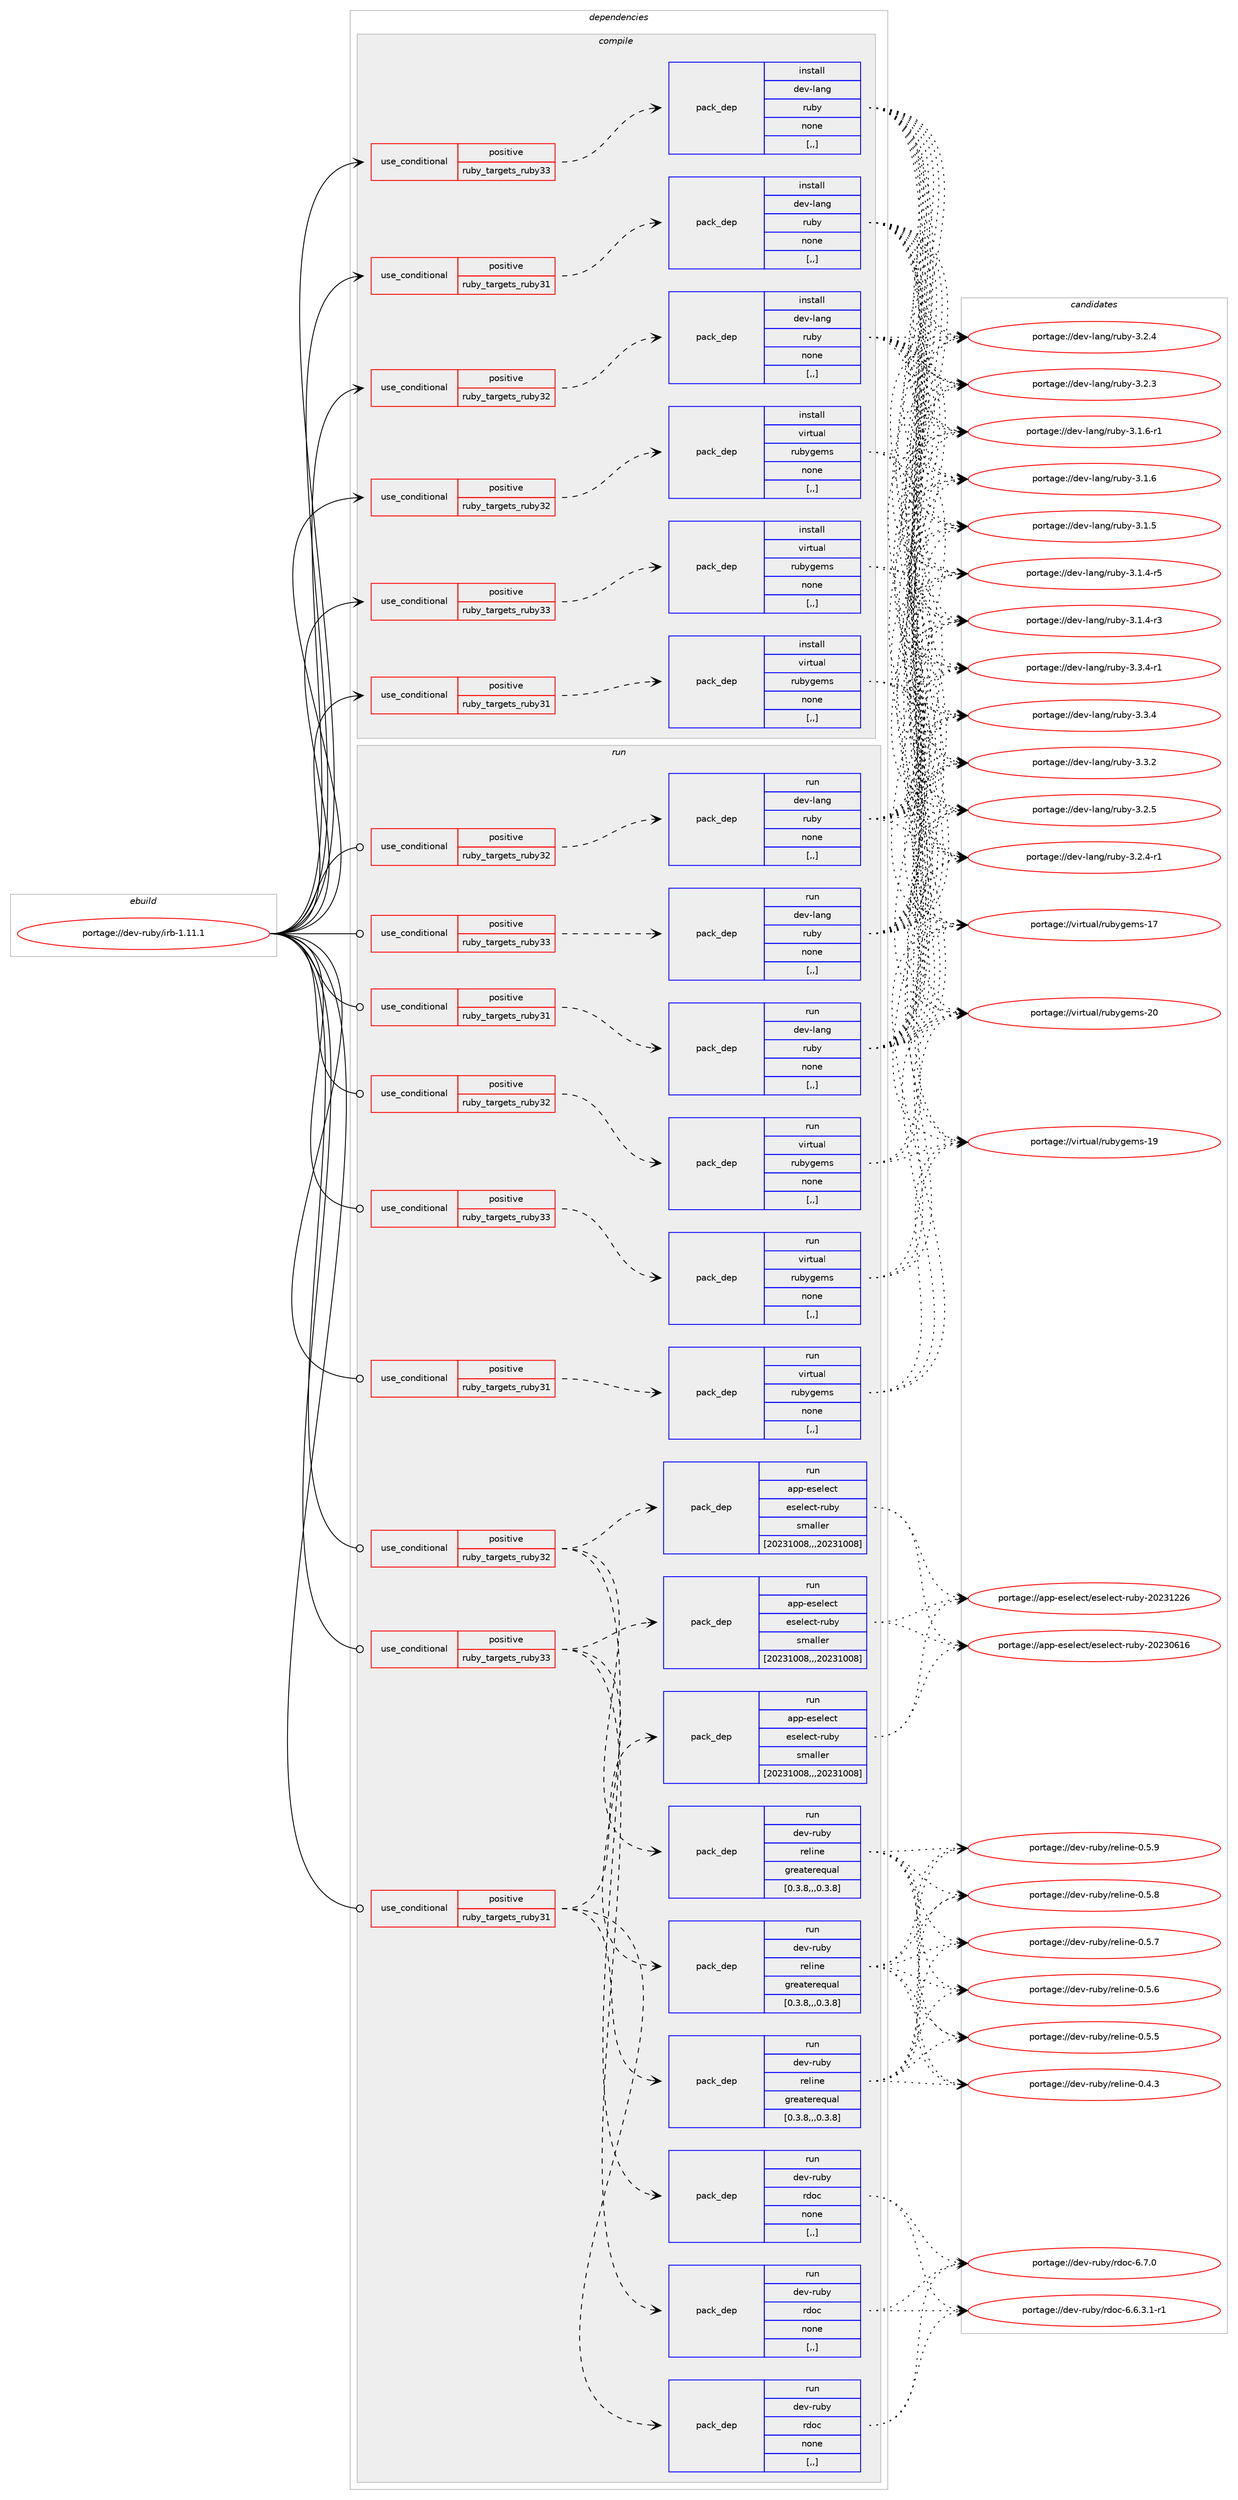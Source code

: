 digraph prolog {

# *************
# Graph options
# *************

newrank=true;
concentrate=true;
compound=true;
graph [rankdir=LR,fontname=Helvetica,fontsize=10,ranksep=1.5];#, ranksep=2.5, nodesep=0.2];
edge  [arrowhead=vee];
node  [fontname=Helvetica,fontsize=10];

# **********
# The ebuild
# **********

subgraph cluster_leftcol {
color=gray;
label=<<i>ebuild</i>>;
id [label="portage://dev-ruby/irb-1.11.1", color=red, width=4, href="../dev-ruby/irb-1.11.1.svg"];
}

# ****************
# The dependencies
# ****************

subgraph cluster_midcol {
color=gray;
label=<<i>dependencies</i>>;
subgraph cluster_compile {
fillcolor="#eeeeee";
style=filled;
label=<<i>compile</i>>;
subgraph cond49507 {
dependency187599 [label=<<TABLE BORDER="0" CELLBORDER="1" CELLSPACING="0" CELLPADDING="4"><TR><TD ROWSPAN="3" CELLPADDING="10">use_conditional</TD></TR><TR><TD>positive</TD></TR><TR><TD>ruby_targets_ruby31</TD></TR></TABLE>>, shape=none, color=red];
subgraph pack136763 {
dependency187600 [label=<<TABLE BORDER="0" CELLBORDER="1" CELLSPACING="0" CELLPADDING="4" WIDTH="220"><TR><TD ROWSPAN="6" CELLPADDING="30">pack_dep</TD></TR><TR><TD WIDTH="110">install</TD></TR><TR><TD>dev-lang</TD></TR><TR><TD>ruby</TD></TR><TR><TD>none</TD></TR><TR><TD>[,,]</TD></TR></TABLE>>, shape=none, color=blue];
}
dependency187599:e -> dependency187600:w [weight=20,style="dashed",arrowhead="vee"];
}
id:e -> dependency187599:w [weight=20,style="solid",arrowhead="vee"];
subgraph cond49508 {
dependency187601 [label=<<TABLE BORDER="0" CELLBORDER="1" CELLSPACING="0" CELLPADDING="4"><TR><TD ROWSPAN="3" CELLPADDING="10">use_conditional</TD></TR><TR><TD>positive</TD></TR><TR><TD>ruby_targets_ruby31</TD></TR></TABLE>>, shape=none, color=red];
subgraph pack136764 {
dependency187602 [label=<<TABLE BORDER="0" CELLBORDER="1" CELLSPACING="0" CELLPADDING="4" WIDTH="220"><TR><TD ROWSPAN="6" CELLPADDING="30">pack_dep</TD></TR><TR><TD WIDTH="110">install</TD></TR><TR><TD>virtual</TD></TR><TR><TD>rubygems</TD></TR><TR><TD>none</TD></TR><TR><TD>[,,]</TD></TR></TABLE>>, shape=none, color=blue];
}
dependency187601:e -> dependency187602:w [weight=20,style="dashed",arrowhead="vee"];
}
id:e -> dependency187601:w [weight=20,style="solid",arrowhead="vee"];
subgraph cond49509 {
dependency187603 [label=<<TABLE BORDER="0" CELLBORDER="1" CELLSPACING="0" CELLPADDING="4"><TR><TD ROWSPAN="3" CELLPADDING="10">use_conditional</TD></TR><TR><TD>positive</TD></TR><TR><TD>ruby_targets_ruby32</TD></TR></TABLE>>, shape=none, color=red];
subgraph pack136765 {
dependency187604 [label=<<TABLE BORDER="0" CELLBORDER="1" CELLSPACING="0" CELLPADDING="4" WIDTH="220"><TR><TD ROWSPAN="6" CELLPADDING="30">pack_dep</TD></TR><TR><TD WIDTH="110">install</TD></TR><TR><TD>dev-lang</TD></TR><TR><TD>ruby</TD></TR><TR><TD>none</TD></TR><TR><TD>[,,]</TD></TR></TABLE>>, shape=none, color=blue];
}
dependency187603:e -> dependency187604:w [weight=20,style="dashed",arrowhead="vee"];
}
id:e -> dependency187603:w [weight=20,style="solid",arrowhead="vee"];
subgraph cond49510 {
dependency187605 [label=<<TABLE BORDER="0" CELLBORDER="1" CELLSPACING="0" CELLPADDING="4"><TR><TD ROWSPAN="3" CELLPADDING="10">use_conditional</TD></TR><TR><TD>positive</TD></TR><TR><TD>ruby_targets_ruby32</TD></TR></TABLE>>, shape=none, color=red];
subgraph pack136766 {
dependency187606 [label=<<TABLE BORDER="0" CELLBORDER="1" CELLSPACING="0" CELLPADDING="4" WIDTH="220"><TR><TD ROWSPAN="6" CELLPADDING="30">pack_dep</TD></TR><TR><TD WIDTH="110">install</TD></TR><TR><TD>virtual</TD></TR><TR><TD>rubygems</TD></TR><TR><TD>none</TD></TR><TR><TD>[,,]</TD></TR></TABLE>>, shape=none, color=blue];
}
dependency187605:e -> dependency187606:w [weight=20,style="dashed",arrowhead="vee"];
}
id:e -> dependency187605:w [weight=20,style="solid",arrowhead="vee"];
subgraph cond49511 {
dependency187607 [label=<<TABLE BORDER="0" CELLBORDER="1" CELLSPACING="0" CELLPADDING="4"><TR><TD ROWSPAN="3" CELLPADDING="10">use_conditional</TD></TR><TR><TD>positive</TD></TR><TR><TD>ruby_targets_ruby33</TD></TR></TABLE>>, shape=none, color=red];
subgraph pack136767 {
dependency187608 [label=<<TABLE BORDER="0" CELLBORDER="1" CELLSPACING="0" CELLPADDING="4" WIDTH="220"><TR><TD ROWSPAN="6" CELLPADDING="30">pack_dep</TD></TR><TR><TD WIDTH="110">install</TD></TR><TR><TD>dev-lang</TD></TR><TR><TD>ruby</TD></TR><TR><TD>none</TD></TR><TR><TD>[,,]</TD></TR></TABLE>>, shape=none, color=blue];
}
dependency187607:e -> dependency187608:w [weight=20,style="dashed",arrowhead="vee"];
}
id:e -> dependency187607:w [weight=20,style="solid",arrowhead="vee"];
subgraph cond49512 {
dependency187609 [label=<<TABLE BORDER="0" CELLBORDER="1" CELLSPACING="0" CELLPADDING="4"><TR><TD ROWSPAN="3" CELLPADDING="10">use_conditional</TD></TR><TR><TD>positive</TD></TR><TR><TD>ruby_targets_ruby33</TD></TR></TABLE>>, shape=none, color=red];
subgraph pack136768 {
dependency187610 [label=<<TABLE BORDER="0" CELLBORDER="1" CELLSPACING="0" CELLPADDING="4" WIDTH="220"><TR><TD ROWSPAN="6" CELLPADDING="30">pack_dep</TD></TR><TR><TD WIDTH="110">install</TD></TR><TR><TD>virtual</TD></TR><TR><TD>rubygems</TD></TR><TR><TD>none</TD></TR><TR><TD>[,,]</TD></TR></TABLE>>, shape=none, color=blue];
}
dependency187609:e -> dependency187610:w [weight=20,style="dashed",arrowhead="vee"];
}
id:e -> dependency187609:w [weight=20,style="solid",arrowhead="vee"];
}
subgraph cluster_compileandrun {
fillcolor="#eeeeee";
style=filled;
label=<<i>compile and run</i>>;
}
subgraph cluster_run {
fillcolor="#eeeeee";
style=filled;
label=<<i>run</i>>;
subgraph cond49513 {
dependency187611 [label=<<TABLE BORDER="0" CELLBORDER="1" CELLSPACING="0" CELLPADDING="4"><TR><TD ROWSPAN="3" CELLPADDING="10">use_conditional</TD></TR><TR><TD>positive</TD></TR><TR><TD>ruby_targets_ruby31</TD></TR></TABLE>>, shape=none, color=red];
subgraph pack136769 {
dependency187612 [label=<<TABLE BORDER="0" CELLBORDER="1" CELLSPACING="0" CELLPADDING="4" WIDTH="220"><TR><TD ROWSPAN="6" CELLPADDING="30">pack_dep</TD></TR><TR><TD WIDTH="110">run</TD></TR><TR><TD>dev-lang</TD></TR><TR><TD>ruby</TD></TR><TR><TD>none</TD></TR><TR><TD>[,,]</TD></TR></TABLE>>, shape=none, color=blue];
}
dependency187611:e -> dependency187612:w [weight=20,style="dashed",arrowhead="vee"];
}
id:e -> dependency187611:w [weight=20,style="solid",arrowhead="odot"];
subgraph cond49514 {
dependency187613 [label=<<TABLE BORDER="0" CELLBORDER="1" CELLSPACING="0" CELLPADDING="4"><TR><TD ROWSPAN="3" CELLPADDING="10">use_conditional</TD></TR><TR><TD>positive</TD></TR><TR><TD>ruby_targets_ruby31</TD></TR></TABLE>>, shape=none, color=red];
subgraph pack136770 {
dependency187614 [label=<<TABLE BORDER="0" CELLBORDER="1" CELLSPACING="0" CELLPADDING="4" WIDTH="220"><TR><TD ROWSPAN="6" CELLPADDING="30">pack_dep</TD></TR><TR><TD WIDTH="110">run</TD></TR><TR><TD>dev-ruby</TD></TR><TR><TD>rdoc</TD></TR><TR><TD>none</TD></TR><TR><TD>[,,]</TD></TR></TABLE>>, shape=none, color=blue];
}
dependency187613:e -> dependency187614:w [weight=20,style="dashed",arrowhead="vee"];
subgraph pack136771 {
dependency187615 [label=<<TABLE BORDER="0" CELLBORDER="1" CELLSPACING="0" CELLPADDING="4" WIDTH="220"><TR><TD ROWSPAN="6" CELLPADDING="30">pack_dep</TD></TR><TR><TD WIDTH="110">run</TD></TR><TR><TD>dev-ruby</TD></TR><TR><TD>reline</TD></TR><TR><TD>greaterequal</TD></TR><TR><TD>[0.3.8,,,0.3.8]</TD></TR></TABLE>>, shape=none, color=blue];
}
dependency187613:e -> dependency187615:w [weight=20,style="dashed",arrowhead="vee"];
subgraph pack136772 {
dependency187616 [label=<<TABLE BORDER="0" CELLBORDER="1" CELLSPACING="0" CELLPADDING="4" WIDTH="220"><TR><TD ROWSPAN="6" CELLPADDING="30">pack_dep</TD></TR><TR><TD WIDTH="110">run</TD></TR><TR><TD>app-eselect</TD></TR><TR><TD>eselect-ruby</TD></TR><TR><TD>smaller</TD></TR><TR><TD>[20231008,,,20231008]</TD></TR></TABLE>>, shape=none, color=blue];
}
dependency187613:e -> dependency187616:w [weight=20,style="dashed",arrowhead="vee"];
}
id:e -> dependency187613:w [weight=20,style="solid",arrowhead="odot"];
subgraph cond49515 {
dependency187617 [label=<<TABLE BORDER="0" CELLBORDER="1" CELLSPACING="0" CELLPADDING="4"><TR><TD ROWSPAN="3" CELLPADDING="10">use_conditional</TD></TR><TR><TD>positive</TD></TR><TR><TD>ruby_targets_ruby31</TD></TR></TABLE>>, shape=none, color=red];
subgraph pack136773 {
dependency187618 [label=<<TABLE BORDER="0" CELLBORDER="1" CELLSPACING="0" CELLPADDING="4" WIDTH="220"><TR><TD ROWSPAN="6" CELLPADDING="30">pack_dep</TD></TR><TR><TD WIDTH="110">run</TD></TR><TR><TD>virtual</TD></TR><TR><TD>rubygems</TD></TR><TR><TD>none</TD></TR><TR><TD>[,,]</TD></TR></TABLE>>, shape=none, color=blue];
}
dependency187617:e -> dependency187618:w [weight=20,style="dashed",arrowhead="vee"];
}
id:e -> dependency187617:w [weight=20,style="solid",arrowhead="odot"];
subgraph cond49516 {
dependency187619 [label=<<TABLE BORDER="0" CELLBORDER="1" CELLSPACING="0" CELLPADDING="4"><TR><TD ROWSPAN="3" CELLPADDING="10">use_conditional</TD></TR><TR><TD>positive</TD></TR><TR><TD>ruby_targets_ruby32</TD></TR></TABLE>>, shape=none, color=red];
subgraph pack136774 {
dependency187620 [label=<<TABLE BORDER="0" CELLBORDER="1" CELLSPACING="0" CELLPADDING="4" WIDTH="220"><TR><TD ROWSPAN="6" CELLPADDING="30">pack_dep</TD></TR><TR><TD WIDTH="110">run</TD></TR><TR><TD>dev-lang</TD></TR><TR><TD>ruby</TD></TR><TR><TD>none</TD></TR><TR><TD>[,,]</TD></TR></TABLE>>, shape=none, color=blue];
}
dependency187619:e -> dependency187620:w [weight=20,style="dashed",arrowhead="vee"];
}
id:e -> dependency187619:w [weight=20,style="solid",arrowhead="odot"];
subgraph cond49517 {
dependency187621 [label=<<TABLE BORDER="0" CELLBORDER="1" CELLSPACING="0" CELLPADDING="4"><TR><TD ROWSPAN="3" CELLPADDING="10">use_conditional</TD></TR><TR><TD>positive</TD></TR><TR><TD>ruby_targets_ruby32</TD></TR></TABLE>>, shape=none, color=red];
subgraph pack136775 {
dependency187622 [label=<<TABLE BORDER="0" CELLBORDER="1" CELLSPACING="0" CELLPADDING="4" WIDTH="220"><TR><TD ROWSPAN="6" CELLPADDING="30">pack_dep</TD></TR><TR><TD WIDTH="110">run</TD></TR><TR><TD>dev-ruby</TD></TR><TR><TD>rdoc</TD></TR><TR><TD>none</TD></TR><TR><TD>[,,]</TD></TR></TABLE>>, shape=none, color=blue];
}
dependency187621:e -> dependency187622:w [weight=20,style="dashed",arrowhead="vee"];
subgraph pack136776 {
dependency187623 [label=<<TABLE BORDER="0" CELLBORDER="1" CELLSPACING="0" CELLPADDING="4" WIDTH="220"><TR><TD ROWSPAN="6" CELLPADDING="30">pack_dep</TD></TR><TR><TD WIDTH="110">run</TD></TR><TR><TD>dev-ruby</TD></TR><TR><TD>reline</TD></TR><TR><TD>greaterequal</TD></TR><TR><TD>[0.3.8,,,0.3.8]</TD></TR></TABLE>>, shape=none, color=blue];
}
dependency187621:e -> dependency187623:w [weight=20,style="dashed",arrowhead="vee"];
subgraph pack136777 {
dependency187624 [label=<<TABLE BORDER="0" CELLBORDER="1" CELLSPACING="0" CELLPADDING="4" WIDTH="220"><TR><TD ROWSPAN="6" CELLPADDING="30">pack_dep</TD></TR><TR><TD WIDTH="110">run</TD></TR><TR><TD>app-eselect</TD></TR><TR><TD>eselect-ruby</TD></TR><TR><TD>smaller</TD></TR><TR><TD>[20231008,,,20231008]</TD></TR></TABLE>>, shape=none, color=blue];
}
dependency187621:e -> dependency187624:w [weight=20,style="dashed",arrowhead="vee"];
}
id:e -> dependency187621:w [weight=20,style="solid",arrowhead="odot"];
subgraph cond49518 {
dependency187625 [label=<<TABLE BORDER="0" CELLBORDER="1" CELLSPACING="0" CELLPADDING="4"><TR><TD ROWSPAN="3" CELLPADDING="10">use_conditional</TD></TR><TR><TD>positive</TD></TR><TR><TD>ruby_targets_ruby32</TD></TR></TABLE>>, shape=none, color=red];
subgraph pack136778 {
dependency187626 [label=<<TABLE BORDER="0" CELLBORDER="1" CELLSPACING="0" CELLPADDING="4" WIDTH="220"><TR><TD ROWSPAN="6" CELLPADDING="30">pack_dep</TD></TR><TR><TD WIDTH="110">run</TD></TR><TR><TD>virtual</TD></TR><TR><TD>rubygems</TD></TR><TR><TD>none</TD></TR><TR><TD>[,,]</TD></TR></TABLE>>, shape=none, color=blue];
}
dependency187625:e -> dependency187626:w [weight=20,style="dashed",arrowhead="vee"];
}
id:e -> dependency187625:w [weight=20,style="solid",arrowhead="odot"];
subgraph cond49519 {
dependency187627 [label=<<TABLE BORDER="0" CELLBORDER="1" CELLSPACING="0" CELLPADDING="4"><TR><TD ROWSPAN="3" CELLPADDING="10">use_conditional</TD></TR><TR><TD>positive</TD></TR><TR><TD>ruby_targets_ruby33</TD></TR></TABLE>>, shape=none, color=red];
subgraph pack136779 {
dependency187628 [label=<<TABLE BORDER="0" CELLBORDER="1" CELLSPACING="0" CELLPADDING="4" WIDTH="220"><TR><TD ROWSPAN="6" CELLPADDING="30">pack_dep</TD></TR><TR><TD WIDTH="110">run</TD></TR><TR><TD>dev-lang</TD></TR><TR><TD>ruby</TD></TR><TR><TD>none</TD></TR><TR><TD>[,,]</TD></TR></TABLE>>, shape=none, color=blue];
}
dependency187627:e -> dependency187628:w [weight=20,style="dashed",arrowhead="vee"];
}
id:e -> dependency187627:w [weight=20,style="solid",arrowhead="odot"];
subgraph cond49520 {
dependency187629 [label=<<TABLE BORDER="0" CELLBORDER="1" CELLSPACING="0" CELLPADDING="4"><TR><TD ROWSPAN="3" CELLPADDING="10">use_conditional</TD></TR><TR><TD>positive</TD></TR><TR><TD>ruby_targets_ruby33</TD></TR></TABLE>>, shape=none, color=red];
subgraph pack136780 {
dependency187630 [label=<<TABLE BORDER="0" CELLBORDER="1" CELLSPACING="0" CELLPADDING="4" WIDTH="220"><TR><TD ROWSPAN="6" CELLPADDING="30">pack_dep</TD></TR><TR><TD WIDTH="110">run</TD></TR><TR><TD>dev-ruby</TD></TR><TR><TD>rdoc</TD></TR><TR><TD>none</TD></TR><TR><TD>[,,]</TD></TR></TABLE>>, shape=none, color=blue];
}
dependency187629:e -> dependency187630:w [weight=20,style="dashed",arrowhead="vee"];
subgraph pack136781 {
dependency187631 [label=<<TABLE BORDER="0" CELLBORDER="1" CELLSPACING="0" CELLPADDING="4" WIDTH="220"><TR><TD ROWSPAN="6" CELLPADDING="30">pack_dep</TD></TR><TR><TD WIDTH="110">run</TD></TR><TR><TD>dev-ruby</TD></TR><TR><TD>reline</TD></TR><TR><TD>greaterequal</TD></TR><TR><TD>[0.3.8,,,0.3.8]</TD></TR></TABLE>>, shape=none, color=blue];
}
dependency187629:e -> dependency187631:w [weight=20,style="dashed",arrowhead="vee"];
subgraph pack136782 {
dependency187632 [label=<<TABLE BORDER="0" CELLBORDER="1" CELLSPACING="0" CELLPADDING="4" WIDTH="220"><TR><TD ROWSPAN="6" CELLPADDING="30">pack_dep</TD></TR><TR><TD WIDTH="110">run</TD></TR><TR><TD>app-eselect</TD></TR><TR><TD>eselect-ruby</TD></TR><TR><TD>smaller</TD></TR><TR><TD>[20231008,,,20231008]</TD></TR></TABLE>>, shape=none, color=blue];
}
dependency187629:e -> dependency187632:w [weight=20,style="dashed",arrowhead="vee"];
}
id:e -> dependency187629:w [weight=20,style="solid",arrowhead="odot"];
subgraph cond49521 {
dependency187633 [label=<<TABLE BORDER="0" CELLBORDER="1" CELLSPACING="0" CELLPADDING="4"><TR><TD ROWSPAN="3" CELLPADDING="10">use_conditional</TD></TR><TR><TD>positive</TD></TR><TR><TD>ruby_targets_ruby33</TD></TR></TABLE>>, shape=none, color=red];
subgraph pack136783 {
dependency187634 [label=<<TABLE BORDER="0" CELLBORDER="1" CELLSPACING="0" CELLPADDING="4" WIDTH="220"><TR><TD ROWSPAN="6" CELLPADDING="30">pack_dep</TD></TR><TR><TD WIDTH="110">run</TD></TR><TR><TD>virtual</TD></TR><TR><TD>rubygems</TD></TR><TR><TD>none</TD></TR><TR><TD>[,,]</TD></TR></TABLE>>, shape=none, color=blue];
}
dependency187633:e -> dependency187634:w [weight=20,style="dashed",arrowhead="vee"];
}
id:e -> dependency187633:w [weight=20,style="solid",arrowhead="odot"];
}
}

# **************
# The candidates
# **************

subgraph cluster_choices {
rank=same;
color=gray;
label=<<i>candidates</i>>;

subgraph choice136763 {
color=black;
nodesep=1;
choice100101118451089711010347114117981214551465146524511449 [label="portage://dev-lang/ruby-3.3.4-r1", color=red, width=4,href="../dev-lang/ruby-3.3.4-r1.svg"];
choice10010111845108971101034711411798121455146514652 [label="portage://dev-lang/ruby-3.3.4", color=red, width=4,href="../dev-lang/ruby-3.3.4.svg"];
choice10010111845108971101034711411798121455146514650 [label="portage://dev-lang/ruby-3.3.2", color=red, width=4,href="../dev-lang/ruby-3.3.2.svg"];
choice10010111845108971101034711411798121455146504653 [label="portage://dev-lang/ruby-3.2.5", color=red, width=4,href="../dev-lang/ruby-3.2.5.svg"];
choice100101118451089711010347114117981214551465046524511449 [label="portage://dev-lang/ruby-3.2.4-r1", color=red, width=4,href="../dev-lang/ruby-3.2.4-r1.svg"];
choice10010111845108971101034711411798121455146504652 [label="portage://dev-lang/ruby-3.2.4", color=red, width=4,href="../dev-lang/ruby-3.2.4.svg"];
choice10010111845108971101034711411798121455146504651 [label="portage://dev-lang/ruby-3.2.3", color=red, width=4,href="../dev-lang/ruby-3.2.3.svg"];
choice100101118451089711010347114117981214551464946544511449 [label="portage://dev-lang/ruby-3.1.6-r1", color=red, width=4,href="../dev-lang/ruby-3.1.6-r1.svg"];
choice10010111845108971101034711411798121455146494654 [label="portage://dev-lang/ruby-3.1.6", color=red, width=4,href="../dev-lang/ruby-3.1.6.svg"];
choice10010111845108971101034711411798121455146494653 [label="portage://dev-lang/ruby-3.1.5", color=red, width=4,href="../dev-lang/ruby-3.1.5.svg"];
choice100101118451089711010347114117981214551464946524511453 [label="portage://dev-lang/ruby-3.1.4-r5", color=red, width=4,href="../dev-lang/ruby-3.1.4-r5.svg"];
choice100101118451089711010347114117981214551464946524511451 [label="portage://dev-lang/ruby-3.1.4-r3", color=red, width=4,href="../dev-lang/ruby-3.1.4-r3.svg"];
dependency187600:e -> choice100101118451089711010347114117981214551465146524511449:w [style=dotted,weight="100"];
dependency187600:e -> choice10010111845108971101034711411798121455146514652:w [style=dotted,weight="100"];
dependency187600:e -> choice10010111845108971101034711411798121455146514650:w [style=dotted,weight="100"];
dependency187600:e -> choice10010111845108971101034711411798121455146504653:w [style=dotted,weight="100"];
dependency187600:e -> choice100101118451089711010347114117981214551465046524511449:w [style=dotted,weight="100"];
dependency187600:e -> choice10010111845108971101034711411798121455146504652:w [style=dotted,weight="100"];
dependency187600:e -> choice10010111845108971101034711411798121455146504651:w [style=dotted,weight="100"];
dependency187600:e -> choice100101118451089711010347114117981214551464946544511449:w [style=dotted,weight="100"];
dependency187600:e -> choice10010111845108971101034711411798121455146494654:w [style=dotted,weight="100"];
dependency187600:e -> choice10010111845108971101034711411798121455146494653:w [style=dotted,weight="100"];
dependency187600:e -> choice100101118451089711010347114117981214551464946524511453:w [style=dotted,weight="100"];
dependency187600:e -> choice100101118451089711010347114117981214551464946524511451:w [style=dotted,weight="100"];
}
subgraph choice136764 {
color=black;
nodesep=1;
choice118105114116117971084711411798121103101109115455048 [label="portage://virtual/rubygems-20", color=red, width=4,href="../virtual/rubygems-20.svg"];
choice118105114116117971084711411798121103101109115454957 [label="portage://virtual/rubygems-19", color=red, width=4,href="../virtual/rubygems-19.svg"];
choice118105114116117971084711411798121103101109115454955 [label="portage://virtual/rubygems-17", color=red, width=4,href="../virtual/rubygems-17.svg"];
dependency187602:e -> choice118105114116117971084711411798121103101109115455048:w [style=dotted,weight="100"];
dependency187602:e -> choice118105114116117971084711411798121103101109115454957:w [style=dotted,weight="100"];
dependency187602:e -> choice118105114116117971084711411798121103101109115454955:w [style=dotted,weight="100"];
}
subgraph choice136765 {
color=black;
nodesep=1;
choice100101118451089711010347114117981214551465146524511449 [label="portage://dev-lang/ruby-3.3.4-r1", color=red, width=4,href="../dev-lang/ruby-3.3.4-r1.svg"];
choice10010111845108971101034711411798121455146514652 [label="portage://dev-lang/ruby-3.3.4", color=red, width=4,href="../dev-lang/ruby-3.3.4.svg"];
choice10010111845108971101034711411798121455146514650 [label="portage://dev-lang/ruby-3.3.2", color=red, width=4,href="../dev-lang/ruby-3.3.2.svg"];
choice10010111845108971101034711411798121455146504653 [label="portage://dev-lang/ruby-3.2.5", color=red, width=4,href="../dev-lang/ruby-3.2.5.svg"];
choice100101118451089711010347114117981214551465046524511449 [label="portage://dev-lang/ruby-3.2.4-r1", color=red, width=4,href="../dev-lang/ruby-3.2.4-r1.svg"];
choice10010111845108971101034711411798121455146504652 [label="portage://dev-lang/ruby-3.2.4", color=red, width=4,href="../dev-lang/ruby-3.2.4.svg"];
choice10010111845108971101034711411798121455146504651 [label="portage://dev-lang/ruby-3.2.3", color=red, width=4,href="../dev-lang/ruby-3.2.3.svg"];
choice100101118451089711010347114117981214551464946544511449 [label="portage://dev-lang/ruby-3.1.6-r1", color=red, width=4,href="../dev-lang/ruby-3.1.6-r1.svg"];
choice10010111845108971101034711411798121455146494654 [label="portage://dev-lang/ruby-3.1.6", color=red, width=4,href="../dev-lang/ruby-3.1.6.svg"];
choice10010111845108971101034711411798121455146494653 [label="portage://dev-lang/ruby-3.1.5", color=red, width=4,href="../dev-lang/ruby-3.1.5.svg"];
choice100101118451089711010347114117981214551464946524511453 [label="portage://dev-lang/ruby-3.1.4-r5", color=red, width=4,href="../dev-lang/ruby-3.1.4-r5.svg"];
choice100101118451089711010347114117981214551464946524511451 [label="portage://dev-lang/ruby-3.1.4-r3", color=red, width=4,href="../dev-lang/ruby-3.1.4-r3.svg"];
dependency187604:e -> choice100101118451089711010347114117981214551465146524511449:w [style=dotted,weight="100"];
dependency187604:e -> choice10010111845108971101034711411798121455146514652:w [style=dotted,weight="100"];
dependency187604:e -> choice10010111845108971101034711411798121455146514650:w [style=dotted,weight="100"];
dependency187604:e -> choice10010111845108971101034711411798121455146504653:w [style=dotted,weight="100"];
dependency187604:e -> choice100101118451089711010347114117981214551465046524511449:w [style=dotted,weight="100"];
dependency187604:e -> choice10010111845108971101034711411798121455146504652:w [style=dotted,weight="100"];
dependency187604:e -> choice10010111845108971101034711411798121455146504651:w [style=dotted,weight="100"];
dependency187604:e -> choice100101118451089711010347114117981214551464946544511449:w [style=dotted,weight="100"];
dependency187604:e -> choice10010111845108971101034711411798121455146494654:w [style=dotted,weight="100"];
dependency187604:e -> choice10010111845108971101034711411798121455146494653:w [style=dotted,weight="100"];
dependency187604:e -> choice100101118451089711010347114117981214551464946524511453:w [style=dotted,weight="100"];
dependency187604:e -> choice100101118451089711010347114117981214551464946524511451:w [style=dotted,weight="100"];
}
subgraph choice136766 {
color=black;
nodesep=1;
choice118105114116117971084711411798121103101109115455048 [label="portage://virtual/rubygems-20", color=red, width=4,href="../virtual/rubygems-20.svg"];
choice118105114116117971084711411798121103101109115454957 [label="portage://virtual/rubygems-19", color=red, width=4,href="../virtual/rubygems-19.svg"];
choice118105114116117971084711411798121103101109115454955 [label="portage://virtual/rubygems-17", color=red, width=4,href="../virtual/rubygems-17.svg"];
dependency187606:e -> choice118105114116117971084711411798121103101109115455048:w [style=dotted,weight="100"];
dependency187606:e -> choice118105114116117971084711411798121103101109115454957:w [style=dotted,weight="100"];
dependency187606:e -> choice118105114116117971084711411798121103101109115454955:w [style=dotted,weight="100"];
}
subgraph choice136767 {
color=black;
nodesep=1;
choice100101118451089711010347114117981214551465146524511449 [label="portage://dev-lang/ruby-3.3.4-r1", color=red, width=4,href="../dev-lang/ruby-3.3.4-r1.svg"];
choice10010111845108971101034711411798121455146514652 [label="portage://dev-lang/ruby-3.3.4", color=red, width=4,href="../dev-lang/ruby-3.3.4.svg"];
choice10010111845108971101034711411798121455146514650 [label="portage://dev-lang/ruby-3.3.2", color=red, width=4,href="../dev-lang/ruby-3.3.2.svg"];
choice10010111845108971101034711411798121455146504653 [label="portage://dev-lang/ruby-3.2.5", color=red, width=4,href="../dev-lang/ruby-3.2.5.svg"];
choice100101118451089711010347114117981214551465046524511449 [label="portage://dev-lang/ruby-3.2.4-r1", color=red, width=4,href="../dev-lang/ruby-3.2.4-r1.svg"];
choice10010111845108971101034711411798121455146504652 [label="portage://dev-lang/ruby-3.2.4", color=red, width=4,href="../dev-lang/ruby-3.2.4.svg"];
choice10010111845108971101034711411798121455146504651 [label="portage://dev-lang/ruby-3.2.3", color=red, width=4,href="../dev-lang/ruby-3.2.3.svg"];
choice100101118451089711010347114117981214551464946544511449 [label="portage://dev-lang/ruby-3.1.6-r1", color=red, width=4,href="../dev-lang/ruby-3.1.6-r1.svg"];
choice10010111845108971101034711411798121455146494654 [label="portage://dev-lang/ruby-3.1.6", color=red, width=4,href="../dev-lang/ruby-3.1.6.svg"];
choice10010111845108971101034711411798121455146494653 [label="portage://dev-lang/ruby-3.1.5", color=red, width=4,href="../dev-lang/ruby-3.1.5.svg"];
choice100101118451089711010347114117981214551464946524511453 [label="portage://dev-lang/ruby-3.1.4-r5", color=red, width=4,href="../dev-lang/ruby-3.1.4-r5.svg"];
choice100101118451089711010347114117981214551464946524511451 [label="portage://dev-lang/ruby-3.1.4-r3", color=red, width=4,href="../dev-lang/ruby-3.1.4-r3.svg"];
dependency187608:e -> choice100101118451089711010347114117981214551465146524511449:w [style=dotted,weight="100"];
dependency187608:e -> choice10010111845108971101034711411798121455146514652:w [style=dotted,weight="100"];
dependency187608:e -> choice10010111845108971101034711411798121455146514650:w [style=dotted,weight="100"];
dependency187608:e -> choice10010111845108971101034711411798121455146504653:w [style=dotted,weight="100"];
dependency187608:e -> choice100101118451089711010347114117981214551465046524511449:w [style=dotted,weight="100"];
dependency187608:e -> choice10010111845108971101034711411798121455146504652:w [style=dotted,weight="100"];
dependency187608:e -> choice10010111845108971101034711411798121455146504651:w [style=dotted,weight="100"];
dependency187608:e -> choice100101118451089711010347114117981214551464946544511449:w [style=dotted,weight="100"];
dependency187608:e -> choice10010111845108971101034711411798121455146494654:w [style=dotted,weight="100"];
dependency187608:e -> choice10010111845108971101034711411798121455146494653:w [style=dotted,weight="100"];
dependency187608:e -> choice100101118451089711010347114117981214551464946524511453:w [style=dotted,weight="100"];
dependency187608:e -> choice100101118451089711010347114117981214551464946524511451:w [style=dotted,weight="100"];
}
subgraph choice136768 {
color=black;
nodesep=1;
choice118105114116117971084711411798121103101109115455048 [label="portage://virtual/rubygems-20", color=red, width=4,href="../virtual/rubygems-20.svg"];
choice118105114116117971084711411798121103101109115454957 [label="portage://virtual/rubygems-19", color=red, width=4,href="../virtual/rubygems-19.svg"];
choice118105114116117971084711411798121103101109115454955 [label="portage://virtual/rubygems-17", color=red, width=4,href="../virtual/rubygems-17.svg"];
dependency187610:e -> choice118105114116117971084711411798121103101109115455048:w [style=dotted,weight="100"];
dependency187610:e -> choice118105114116117971084711411798121103101109115454957:w [style=dotted,weight="100"];
dependency187610:e -> choice118105114116117971084711411798121103101109115454955:w [style=dotted,weight="100"];
}
subgraph choice136769 {
color=black;
nodesep=1;
choice100101118451089711010347114117981214551465146524511449 [label="portage://dev-lang/ruby-3.3.4-r1", color=red, width=4,href="../dev-lang/ruby-3.3.4-r1.svg"];
choice10010111845108971101034711411798121455146514652 [label="portage://dev-lang/ruby-3.3.4", color=red, width=4,href="../dev-lang/ruby-3.3.4.svg"];
choice10010111845108971101034711411798121455146514650 [label="portage://dev-lang/ruby-3.3.2", color=red, width=4,href="../dev-lang/ruby-3.3.2.svg"];
choice10010111845108971101034711411798121455146504653 [label="portage://dev-lang/ruby-3.2.5", color=red, width=4,href="../dev-lang/ruby-3.2.5.svg"];
choice100101118451089711010347114117981214551465046524511449 [label="portage://dev-lang/ruby-3.2.4-r1", color=red, width=4,href="../dev-lang/ruby-3.2.4-r1.svg"];
choice10010111845108971101034711411798121455146504652 [label="portage://dev-lang/ruby-3.2.4", color=red, width=4,href="../dev-lang/ruby-3.2.4.svg"];
choice10010111845108971101034711411798121455146504651 [label="portage://dev-lang/ruby-3.2.3", color=red, width=4,href="../dev-lang/ruby-3.2.3.svg"];
choice100101118451089711010347114117981214551464946544511449 [label="portage://dev-lang/ruby-3.1.6-r1", color=red, width=4,href="../dev-lang/ruby-3.1.6-r1.svg"];
choice10010111845108971101034711411798121455146494654 [label="portage://dev-lang/ruby-3.1.6", color=red, width=4,href="../dev-lang/ruby-3.1.6.svg"];
choice10010111845108971101034711411798121455146494653 [label="portage://dev-lang/ruby-3.1.5", color=red, width=4,href="../dev-lang/ruby-3.1.5.svg"];
choice100101118451089711010347114117981214551464946524511453 [label="portage://dev-lang/ruby-3.1.4-r5", color=red, width=4,href="../dev-lang/ruby-3.1.4-r5.svg"];
choice100101118451089711010347114117981214551464946524511451 [label="portage://dev-lang/ruby-3.1.4-r3", color=red, width=4,href="../dev-lang/ruby-3.1.4-r3.svg"];
dependency187612:e -> choice100101118451089711010347114117981214551465146524511449:w [style=dotted,weight="100"];
dependency187612:e -> choice10010111845108971101034711411798121455146514652:w [style=dotted,weight="100"];
dependency187612:e -> choice10010111845108971101034711411798121455146514650:w [style=dotted,weight="100"];
dependency187612:e -> choice10010111845108971101034711411798121455146504653:w [style=dotted,weight="100"];
dependency187612:e -> choice100101118451089711010347114117981214551465046524511449:w [style=dotted,weight="100"];
dependency187612:e -> choice10010111845108971101034711411798121455146504652:w [style=dotted,weight="100"];
dependency187612:e -> choice10010111845108971101034711411798121455146504651:w [style=dotted,weight="100"];
dependency187612:e -> choice100101118451089711010347114117981214551464946544511449:w [style=dotted,weight="100"];
dependency187612:e -> choice10010111845108971101034711411798121455146494654:w [style=dotted,weight="100"];
dependency187612:e -> choice10010111845108971101034711411798121455146494653:w [style=dotted,weight="100"];
dependency187612:e -> choice100101118451089711010347114117981214551464946524511453:w [style=dotted,weight="100"];
dependency187612:e -> choice100101118451089711010347114117981214551464946524511451:w [style=dotted,weight="100"];
}
subgraph choice136770 {
color=black;
nodesep=1;
choice10010111845114117981214711410011199455446554648 [label="portage://dev-ruby/rdoc-6.7.0", color=red, width=4,href="../dev-ruby/rdoc-6.7.0.svg"];
choice1001011184511411798121471141001119945544654465146494511449 [label="portage://dev-ruby/rdoc-6.6.3.1-r1", color=red, width=4,href="../dev-ruby/rdoc-6.6.3.1-r1.svg"];
dependency187614:e -> choice10010111845114117981214711410011199455446554648:w [style=dotted,weight="100"];
dependency187614:e -> choice1001011184511411798121471141001119945544654465146494511449:w [style=dotted,weight="100"];
}
subgraph choice136771 {
color=black;
nodesep=1;
choice100101118451141179812147114101108105110101454846534657 [label="portage://dev-ruby/reline-0.5.9", color=red, width=4,href="../dev-ruby/reline-0.5.9.svg"];
choice100101118451141179812147114101108105110101454846534656 [label="portage://dev-ruby/reline-0.5.8", color=red, width=4,href="../dev-ruby/reline-0.5.8.svg"];
choice100101118451141179812147114101108105110101454846534655 [label="portage://dev-ruby/reline-0.5.7", color=red, width=4,href="../dev-ruby/reline-0.5.7.svg"];
choice100101118451141179812147114101108105110101454846534654 [label="portage://dev-ruby/reline-0.5.6", color=red, width=4,href="../dev-ruby/reline-0.5.6.svg"];
choice100101118451141179812147114101108105110101454846534653 [label="portage://dev-ruby/reline-0.5.5", color=red, width=4,href="../dev-ruby/reline-0.5.5.svg"];
choice100101118451141179812147114101108105110101454846524651 [label="portage://dev-ruby/reline-0.4.3", color=red, width=4,href="../dev-ruby/reline-0.4.3.svg"];
dependency187615:e -> choice100101118451141179812147114101108105110101454846534657:w [style=dotted,weight="100"];
dependency187615:e -> choice100101118451141179812147114101108105110101454846534656:w [style=dotted,weight="100"];
dependency187615:e -> choice100101118451141179812147114101108105110101454846534655:w [style=dotted,weight="100"];
dependency187615:e -> choice100101118451141179812147114101108105110101454846534654:w [style=dotted,weight="100"];
dependency187615:e -> choice100101118451141179812147114101108105110101454846534653:w [style=dotted,weight="100"];
dependency187615:e -> choice100101118451141179812147114101108105110101454846524651:w [style=dotted,weight="100"];
}
subgraph choice136772 {
color=black;
nodesep=1;
choice97112112451011151011081019911647101115101108101991164511411798121455048505149505054 [label="portage://app-eselect/eselect-ruby-20231226", color=red, width=4,href="../app-eselect/eselect-ruby-20231226.svg"];
choice97112112451011151011081019911647101115101108101991164511411798121455048505148544954 [label="portage://app-eselect/eselect-ruby-20230616", color=red, width=4,href="../app-eselect/eselect-ruby-20230616.svg"];
dependency187616:e -> choice97112112451011151011081019911647101115101108101991164511411798121455048505149505054:w [style=dotted,weight="100"];
dependency187616:e -> choice97112112451011151011081019911647101115101108101991164511411798121455048505148544954:w [style=dotted,weight="100"];
}
subgraph choice136773 {
color=black;
nodesep=1;
choice118105114116117971084711411798121103101109115455048 [label="portage://virtual/rubygems-20", color=red, width=4,href="../virtual/rubygems-20.svg"];
choice118105114116117971084711411798121103101109115454957 [label="portage://virtual/rubygems-19", color=red, width=4,href="../virtual/rubygems-19.svg"];
choice118105114116117971084711411798121103101109115454955 [label="portage://virtual/rubygems-17", color=red, width=4,href="../virtual/rubygems-17.svg"];
dependency187618:e -> choice118105114116117971084711411798121103101109115455048:w [style=dotted,weight="100"];
dependency187618:e -> choice118105114116117971084711411798121103101109115454957:w [style=dotted,weight="100"];
dependency187618:e -> choice118105114116117971084711411798121103101109115454955:w [style=dotted,weight="100"];
}
subgraph choice136774 {
color=black;
nodesep=1;
choice100101118451089711010347114117981214551465146524511449 [label="portage://dev-lang/ruby-3.3.4-r1", color=red, width=4,href="../dev-lang/ruby-3.3.4-r1.svg"];
choice10010111845108971101034711411798121455146514652 [label="portage://dev-lang/ruby-3.3.4", color=red, width=4,href="../dev-lang/ruby-3.3.4.svg"];
choice10010111845108971101034711411798121455146514650 [label="portage://dev-lang/ruby-3.3.2", color=red, width=4,href="../dev-lang/ruby-3.3.2.svg"];
choice10010111845108971101034711411798121455146504653 [label="portage://dev-lang/ruby-3.2.5", color=red, width=4,href="../dev-lang/ruby-3.2.5.svg"];
choice100101118451089711010347114117981214551465046524511449 [label="portage://dev-lang/ruby-3.2.4-r1", color=red, width=4,href="../dev-lang/ruby-3.2.4-r1.svg"];
choice10010111845108971101034711411798121455146504652 [label="portage://dev-lang/ruby-3.2.4", color=red, width=4,href="../dev-lang/ruby-3.2.4.svg"];
choice10010111845108971101034711411798121455146504651 [label="portage://dev-lang/ruby-3.2.3", color=red, width=4,href="../dev-lang/ruby-3.2.3.svg"];
choice100101118451089711010347114117981214551464946544511449 [label="portage://dev-lang/ruby-3.1.6-r1", color=red, width=4,href="../dev-lang/ruby-3.1.6-r1.svg"];
choice10010111845108971101034711411798121455146494654 [label="portage://dev-lang/ruby-3.1.6", color=red, width=4,href="../dev-lang/ruby-3.1.6.svg"];
choice10010111845108971101034711411798121455146494653 [label="portage://dev-lang/ruby-3.1.5", color=red, width=4,href="../dev-lang/ruby-3.1.5.svg"];
choice100101118451089711010347114117981214551464946524511453 [label="portage://dev-lang/ruby-3.1.4-r5", color=red, width=4,href="../dev-lang/ruby-3.1.4-r5.svg"];
choice100101118451089711010347114117981214551464946524511451 [label="portage://dev-lang/ruby-3.1.4-r3", color=red, width=4,href="../dev-lang/ruby-3.1.4-r3.svg"];
dependency187620:e -> choice100101118451089711010347114117981214551465146524511449:w [style=dotted,weight="100"];
dependency187620:e -> choice10010111845108971101034711411798121455146514652:w [style=dotted,weight="100"];
dependency187620:e -> choice10010111845108971101034711411798121455146514650:w [style=dotted,weight="100"];
dependency187620:e -> choice10010111845108971101034711411798121455146504653:w [style=dotted,weight="100"];
dependency187620:e -> choice100101118451089711010347114117981214551465046524511449:w [style=dotted,weight="100"];
dependency187620:e -> choice10010111845108971101034711411798121455146504652:w [style=dotted,weight="100"];
dependency187620:e -> choice10010111845108971101034711411798121455146504651:w [style=dotted,weight="100"];
dependency187620:e -> choice100101118451089711010347114117981214551464946544511449:w [style=dotted,weight="100"];
dependency187620:e -> choice10010111845108971101034711411798121455146494654:w [style=dotted,weight="100"];
dependency187620:e -> choice10010111845108971101034711411798121455146494653:w [style=dotted,weight="100"];
dependency187620:e -> choice100101118451089711010347114117981214551464946524511453:w [style=dotted,weight="100"];
dependency187620:e -> choice100101118451089711010347114117981214551464946524511451:w [style=dotted,weight="100"];
}
subgraph choice136775 {
color=black;
nodesep=1;
choice10010111845114117981214711410011199455446554648 [label="portage://dev-ruby/rdoc-6.7.0", color=red, width=4,href="../dev-ruby/rdoc-6.7.0.svg"];
choice1001011184511411798121471141001119945544654465146494511449 [label="portage://dev-ruby/rdoc-6.6.3.1-r1", color=red, width=4,href="../dev-ruby/rdoc-6.6.3.1-r1.svg"];
dependency187622:e -> choice10010111845114117981214711410011199455446554648:w [style=dotted,weight="100"];
dependency187622:e -> choice1001011184511411798121471141001119945544654465146494511449:w [style=dotted,weight="100"];
}
subgraph choice136776 {
color=black;
nodesep=1;
choice100101118451141179812147114101108105110101454846534657 [label="portage://dev-ruby/reline-0.5.9", color=red, width=4,href="../dev-ruby/reline-0.5.9.svg"];
choice100101118451141179812147114101108105110101454846534656 [label="portage://dev-ruby/reline-0.5.8", color=red, width=4,href="../dev-ruby/reline-0.5.8.svg"];
choice100101118451141179812147114101108105110101454846534655 [label="portage://dev-ruby/reline-0.5.7", color=red, width=4,href="../dev-ruby/reline-0.5.7.svg"];
choice100101118451141179812147114101108105110101454846534654 [label="portage://dev-ruby/reline-0.5.6", color=red, width=4,href="../dev-ruby/reline-0.5.6.svg"];
choice100101118451141179812147114101108105110101454846534653 [label="portage://dev-ruby/reline-0.5.5", color=red, width=4,href="../dev-ruby/reline-0.5.5.svg"];
choice100101118451141179812147114101108105110101454846524651 [label="portage://dev-ruby/reline-0.4.3", color=red, width=4,href="../dev-ruby/reline-0.4.3.svg"];
dependency187623:e -> choice100101118451141179812147114101108105110101454846534657:w [style=dotted,weight="100"];
dependency187623:e -> choice100101118451141179812147114101108105110101454846534656:w [style=dotted,weight="100"];
dependency187623:e -> choice100101118451141179812147114101108105110101454846534655:w [style=dotted,weight="100"];
dependency187623:e -> choice100101118451141179812147114101108105110101454846534654:w [style=dotted,weight="100"];
dependency187623:e -> choice100101118451141179812147114101108105110101454846534653:w [style=dotted,weight="100"];
dependency187623:e -> choice100101118451141179812147114101108105110101454846524651:w [style=dotted,weight="100"];
}
subgraph choice136777 {
color=black;
nodesep=1;
choice97112112451011151011081019911647101115101108101991164511411798121455048505149505054 [label="portage://app-eselect/eselect-ruby-20231226", color=red, width=4,href="../app-eselect/eselect-ruby-20231226.svg"];
choice97112112451011151011081019911647101115101108101991164511411798121455048505148544954 [label="portage://app-eselect/eselect-ruby-20230616", color=red, width=4,href="../app-eselect/eselect-ruby-20230616.svg"];
dependency187624:e -> choice97112112451011151011081019911647101115101108101991164511411798121455048505149505054:w [style=dotted,weight="100"];
dependency187624:e -> choice97112112451011151011081019911647101115101108101991164511411798121455048505148544954:w [style=dotted,weight="100"];
}
subgraph choice136778 {
color=black;
nodesep=1;
choice118105114116117971084711411798121103101109115455048 [label="portage://virtual/rubygems-20", color=red, width=4,href="../virtual/rubygems-20.svg"];
choice118105114116117971084711411798121103101109115454957 [label="portage://virtual/rubygems-19", color=red, width=4,href="../virtual/rubygems-19.svg"];
choice118105114116117971084711411798121103101109115454955 [label="portage://virtual/rubygems-17", color=red, width=4,href="../virtual/rubygems-17.svg"];
dependency187626:e -> choice118105114116117971084711411798121103101109115455048:w [style=dotted,weight="100"];
dependency187626:e -> choice118105114116117971084711411798121103101109115454957:w [style=dotted,weight="100"];
dependency187626:e -> choice118105114116117971084711411798121103101109115454955:w [style=dotted,weight="100"];
}
subgraph choice136779 {
color=black;
nodesep=1;
choice100101118451089711010347114117981214551465146524511449 [label="portage://dev-lang/ruby-3.3.4-r1", color=red, width=4,href="../dev-lang/ruby-3.3.4-r1.svg"];
choice10010111845108971101034711411798121455146514652 [label="portage://dev-lang/ruby-3.3.4", color=red, width=4,href="../dev-lang/ruby-3.3.4.svg"];
choice10010111845108971101034711411798121455146514650 [label="portage://dev-lang/ruby-3.3.2", color=red, width=4,href="../dev-lang/ruby-3.3.2.svg"];
choice10010111845108971101034711411798121455146504653 [label="portage://dev-lang/ruby-3.2.5", color=red, width=4,href="../dev-lang/ruby-3.2.5.svg"];
choice100101118451089711010347114117981214551465046524511449 [label="portage://dev-lang/ruby-3.2.4-r1", color=red, width=4,href="../dev-lang/ruby-3.2.4-r1.svg"];
choice10010111845108971101034711411798121455146504652 [label="portage://dev-lang/ruby-3.2.4", color=red, width=4,href="../dev-lang/ruby-3.2.4.svg"];
choice10010111845108971101034711411798121455146504651 [label="portage://dev-lang/ruby-3.2.3", color=red, width=4,href="../dev-lang/ruby-3.2.3.svg"];
choice100101118451089711010347114117981214551464946544511449 [label="portage://dev-lang/ruby-3.1.6-r1", color=red, width=4,href="../dev-lang/ruby-3.1.6-r1.svg"];
choice10010111845108971101034711411798121455146494654 [label="portage://dev-lang/ruby-3.1.6", color=red, width=4,href="../dev-lang/ruby-3.1.6.svg"];
choice10010111845108971101034711411798121455146494653 [label="portage://dev-lang/ruby-3.1.5", color=red, width=4,href="../dev-lang/ruby-3.1.5.svg"];
choice100101118451089711010347114117981214551464946524511453 [label="portage://dev-lang/ruby-3.1.4-r5", color=red, width=4,href="../dev-lang/ruby-3.1.4-r5.svg"];
choice100101118451089711010347114117981214551464946524511451 [label="portage://dev-lang/ruby-3.1.4-r3", color=red, width=4,href="../dev-lang/ruby-3.1.4-r3.svg"];
dependency187628:e -> choice100101118451089711010347114117981214551465146524511449:w [style=dotted,weight="100"];
dependency187628:e -> choice10010111845108971101034711411798121455146514652:w [style=dotted,weight="100"];
dependency187628:e -> choice10010111845108971101034711411798121455146514650:w [style=dotted,weight="100"];
dependency187628:e -> choice10010111845108971101034711411798121455146504653:w [style=dotted,weight="100"];
dependency187628:e -> choice100101118451089711010347114117981214551465046524511449:w [style=dotted,weight="100"];
dependency187628:e -> choice10010111845108971101034711411798121455146504652:w [style=dotted,weight="100"];
dependency187628:e -> choice10010111845108971101034711411798121455146504651:w [style=dotted,weight="100"];
dependency187628:e -> choice100101118451089711010347114117981214551464946544511449:w [style=dotted,weight="100"];
dependency187628:e -> choice10010111845108971101034711411798121455146494654:w [style=dotted,weight="100"];
dependency187628:e -> choice10010111845108971101034711411798121455146494653:w [style=dotted,weight="100"];
dependency187628:e -> choice100101118451089711010347114117981214551464946524511453:w [style=dotted,weight="100"];
dependency187628:e -> choice100101118451089711010347114117981214551464946524511451:w [style=dotted,weight="100"];
}
subgraph choice136780 {
color=black;
nodesep=1;
choice10010111845114117981214711410011199455446554648 [label="portage://dev-ruby/rdoc-6.7.0", color=red, width=4,href="../dev-ruby/rdoc-6.7.0.svg"];
choice1001011184511411798121471141001119945544654465146494511449 [label="portage://dev-ruby/rdoc-6.6.3.1-r1", color=red, width=4,href="../dev-ruby/rdoc-6.6.3.1-r1.svg"];
dependency187630:e -> choice10010111845114117981214711410011199455446554648:w [style=dotted,weight="100"];
dependency187630:e -> choice1001011184511411798121471141001119945544654465146494511449:w [style=dotted,weight="100"];
}
subgraph choice136781 {
color=black;
nodesep=1;
choice100101118451141179812147114101108105110101454846534657 [label="portage://dev-ruby/reline-0.5.9", color=red, width=4,href="../dev-ruby/reline-0.5.9.svg"];
choice100101118451141179812147114101108105110101454846534656 [label="portage://dev-ruby/reline-0.5.8", color=red, width=4,href="../dev-ruby/reline-0.5.8.svg"];
choice100101118451141179812147114101108105110101454846534655 [label="portage://dev-ruby/reline-0.5.7", color=red, width=4,href="../dev-ruby/reline-0.5.7.svg"];
choice100101118451141179812147114101108105110101454846534654 [label="portage://dev-ruby/reline-0.5.6", color=red, width=4,href="../dev-ruby/reline-0.5.6.svg"];
choice100101118451141179812147114101108105110101454846534653 [label="portage://dev-ruby/reline-0.5.5", color=red, width=4,href="../dev-ruby/reline-0.5.5.svg"];
choice100101118451141179812147114101108105110101454846524651 [label="portage://dev-ruby/reline-0.4.3", color=red, width=4,href="../dev-ruby/reline-0.4.3.svg"];
dependency187631:e -> choice100101118451141179812147114101108105110101454846534657:w [style=dotted,weight="100"];
dependency187631:e -> choice100101118451141179812147114101108105110101454846534656:w [style=dotted,weight="100"];
dependency187631:e -> choice100101118451141179812147114101108105110101454846534655:w [style=dotted,weight="100"];
dependency187631:e -> choice100101118451141179812147114101108105110101454846534654:w [style=dotted,weight="100"];
dependency187631:e -> choice100101118451141179812147114101108105110101454846534653:w [style=dotted,weight="100"];
dependency187631:e -> choice100101118451141179812147114101108105110101454846524651:w [style=dotted,weight="100"];
}
subgraph choice136782 {
color=black;
nodesep=1;
choice97112112451011151011081019911647101115101108101991164511411798121455048505149505054 [label="portage://app-eselect/eselect-ruby-20231226", color=red, width=4,href="../app-eselect/eselect-ruby-20231226.svg"];
choice97112112451011151011081019911647101115101108101991164511411798121455048505148544954 [label="portage://app-eselect/eselect-ruby-20230616", color=red, width=4,href="../app-eselect/eselect-ruby-20230616.svg"];
dependency187632:e -> choice97112112451011151011081019911647101115101108101991164511411798121455048505149505054:w [style=dotted,weight="100"];
dependency187632:e -> choice97112112451011151011081019911647101115101108101991164511411798121455048505148544954:w [style=dotted,weight="100"];
}
subgraph choice136783 {
color=black;
nodesep=1;
choice118105114116117971084711411798121103101109115455048 [label="portage://virtual/rubygems-20", color=red, width=4,href="../virtual/rubygems-20.svg"];
choice118105114116117971084711411798121103101109115454957 [label="portage://virtual/rubygems-19", color=red, width=4,href="../virtual/rubygems-19.svg"];
choice118105114116117971084711411798121103101109115454955 [label="portage://virtual/rubygems-17", color=red, width=4,href="../virtual/rubygems-17.svg"];
dependency187634:e -> choice118105114116117971084711411798121103101109115455048:w [style=dotted,weight="100"];
dependency187634:e -> choice118105114116117971084711411798121103101109115454957:w [style=dotted,weight="100"];
dependency187634:e -> choice118105114116117971084711411798121103101109115454955:w [style=dotted,weight="100"];
}
}

}
